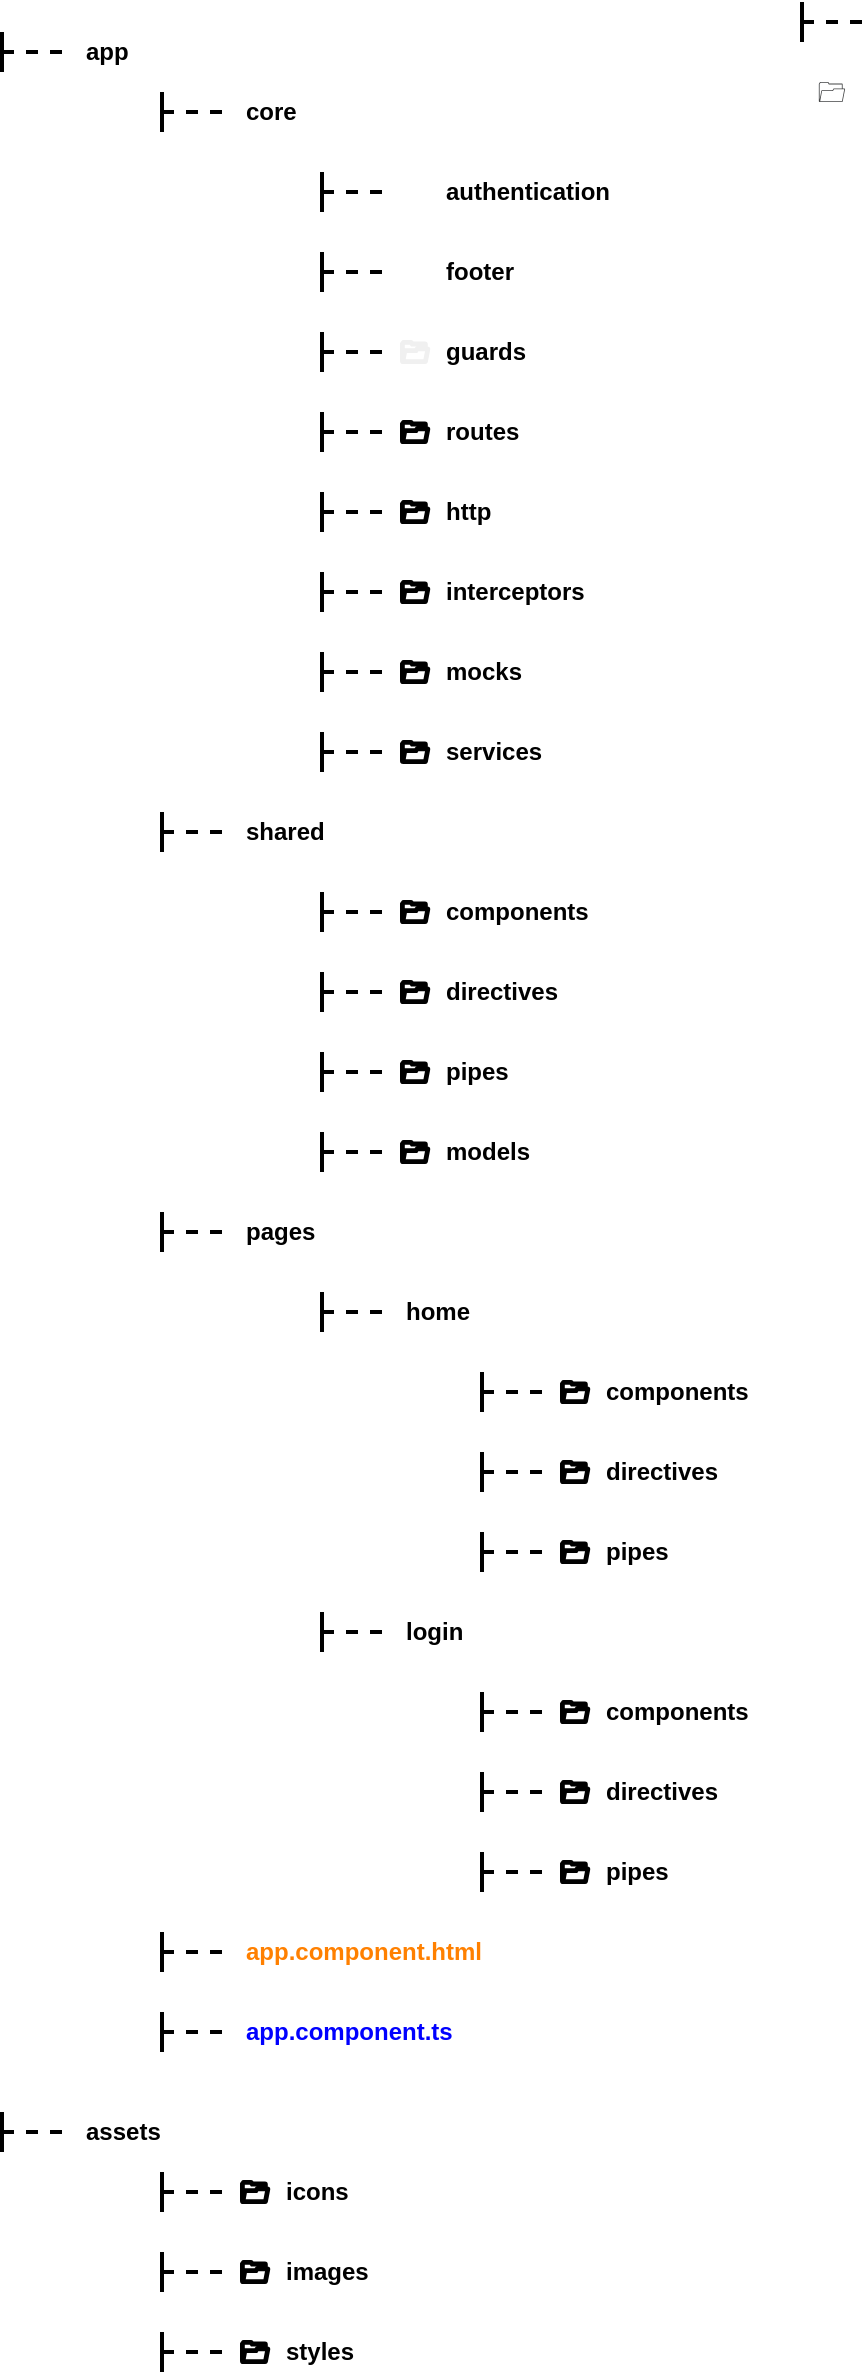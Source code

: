 <mxfile>
    <diagram id="8CcBC341IuZZa3H_uxYD" name="Página-1">
        <mxGraphModel dx="1066" dy="429" grid="1" gridSize="10" guides="1" tooltips="1" connect="1" arrows="1" fold="1" page="1" pageScale="1" pageWidth="500" pageHeight="1500" math="0" shadow="0">
            <root>
                <mxCell id="0"/>
                <mxCell id="1" parent="0"/>
                <mxCell id="kvc3ZFTSvaLIUoaevLGo-5" value="&lt;b&gt;app&lt;/b&gt;" style="text;html=1;strokeColor=none;fillColor=none;align=left;verticalAlign=middle;whiteSpace=wrap;rounded=0;strokeWidth=2;" parent="1" vertex="1">
                    <mxGeometry x="80" y="30" width="40" height="20" as="geometry"/>
                </mxCell>
                <mxCell id="kvc3ZFTSvaLIUoaevLGo-7" value="&lt;b&gt;core&lt;/b&gt;" style="text;html=1;strokeColor=none;fillColor=none;align=left;verticalAlign=middle;whiteSpace=wrap;rounded=0;strokeWidth=2;" parent="1" vertex="1">
                    <mxGeometry x="160" y="60" width="40" height="20" as="geometry"/>
                </mxCell>
                <mxCell id="kvc3ZFTSvaLIUoaevLGo-9" value="&lt;b&gt;authentication&lt;/b&gt;" style="text;html=1;strokeColor=none;fillColor=none;align=left;verticalAlign=middle;whiteSpace=wrap;rounded=0;strokeWidth=2;" parent="1" vertex="1">
                    <mxGeometry x="260" y="100" width="90" height="20" as="geometry"/>
                </mxCell>
                <mxCell id="kvc3ZFTSvaLIUoaevLGo-12" value="" style="group" parent="1" vertex="1" connectable="0">
                    <mxGeometry x="40" y="30" width="30" height="20" as="geometry"/>
                </mxCell>
                <mxCell id="kvc3ZFTSvaLIUoaevLGo-10" value="" style="endArrow=none;html=1;rounded=0;strokeWidth=2;" parent="kvc3ZFTSvaLIUoaevLGo-12" edge="1">
                    <mxGeometry width="50" height="50" relative="1" as="geometry">
                        <mxPoint y="20" as="sourcePoint"/>
                        <mxPoint as="targetPoint"/>
                    </mxGeometry>
                </mxCell>
                <mxCell id="kvc3ZFTSvaLIUoaevLGo-11" value="" style="endArrow=none;dashed=1;html=1;rounded=0;strokeWidth=2;" parent="kvc3ZFTSvaLIUoaevLGo-12" edge="1">
                    <mxGeometry width="50" height="50" relative="1" as="geometry">
                        <mxPoint y="10" as="sourcePoint"/>
                        <mxPoint x="30" y="10" as="targetPoint"/>
                    </mxGeometry>
                </mxCell>
                <mxCell id="kvc3ZFTSvaLIUoaevLGo-13" value="" style="group" parent="1" vertex="1" connectable="0">
                    <mxGeometry x="120" y="60" width="30" height="20" as="geometry"/>
                </mxCell>
                <mxCell id="kvc3ZFTSvaLIUoaevLGo-14" value="" style="endArrow=none;html=1;rounded=0;strokeWidth=2;" parent="kvc3ZFTSvaLIUoaevLGo-13" edge="1">
                    <mxGeometry width="50" height="50" relative="1" as="geometry">
                        <mxPoint y="20" as="sourcePoint"/>
                        <mxPoint as="targetPoint"/>
                    </mxGeometry>
                </mxCell>
                <mxCell id="kvc3ZFTSvaLIUoaevLGo-15" value="" style="endArrow=none;dashed=1;html=1;rounded=0;strokeWidth=2;" parent="kvc3ZFTSvaLIUoaevLGo-13" edge="1">
                    <mxGeometry width="50" height="50" relative="1" as="geometry">
                        <mxPoint y="10" as="sourcePoint"/>
                        <mxPoint x="30" y="10" as="targetPoint"/>
                    </mxGeometry>
                </mxCell>
                <mxCell id="kvc3ZFTSvaLIUoaevLGo-16" value="" style="group" parent="1" vertex="1" connectable="0">
                    <mxGeometry x="200" y="100" width="30" height="20" as="geometry"/>
                </mxCell>
                <mxCell id="kvc3ZFTSvaLIUoaevLGo-17" value="" style="endArrow=none;html=1;rounded=0;strokeWidth=2;" parent="kvc3ZFTSvaLIUoaevLGo-16" edge="1">
                    <mxGeometry width="50" height="50" relative="1" as="geometry">
                        <mxPoint y="20" as="sourcePoint"/>
                        <mxPoint as="targetPoint"/>
                    </mxGeometry>
                </mxCell>
                <mxCell id="kvc3ZFTSvaLIUoaevLGo-18" value="" style="endArrow=none;dashed=1;html=1;rounded=0;strokeWidth=2;" parent="kvc3ZFTSvaLIUoaevLGo-16" edge="1">
                    <mxGeometry width="50" height="50" relative="1" as="geometry">
                        <mxPoint y="10" as="sourcePoint"/>
                        <mxPoint x="30" y="10" as="targetPoint"/>
                    </mxGeometry>
                </mxCell>
                <mxCell id="kvc3ZFTSvaLIUoaevLGo-21" value="" style="group" parent="1" vertex="1" connectable="0">
                    <mxGeometry x="440" y="15" width="30" height="20" as="geometry"/>
                </mxCell>
                <mxCell id="kvc3ZFTSvaLIUoaevLGo-22" value="" style="endArrow=none;html=1;rounded=0;strokeWidth=2;" parent="kvc3ZFTSvaLIUoaevLGo-21" edge="1">
                    <mxGeometry width="50" height="50" relative="1" as="geometry">
                        <mxPoint y="20" as="sourcePoint"/>
                        <mxPoint as="targetPoint"/>
                    </mxGeometry>
                </mxCell>
                <mxCell id="kvc3ZFTSvaLIUoaevLGo-23" value="" style="endArrow=none;dashed=1;html=1;rounded=0;strokeWidth=2;" parent="kvc3ZFTSvaLIUoaevLGo-21" edge="1">
                    <mxGeometry width="50" height="50" relative="1" as="geometry">
                        <mxPoint y="10" as="sourcePoint"/>
                        <mxPoint x="30" y="10" as="targetPoint"/>
                    </mxGeometry>
                </mxCell>
                <mxCell id="kvc3ZFTSvaLIUoaevLGo-58" value="" style="sketch=0;pointerEvents=1;shadow=0;dashed=0;html=1;strokeColor=#FFFFFF;fillColor=#333333;aspect=fixed;labelPosition=center;verticalLabelPosition=bottom;verticalAlign=top;align=center;outlineConnect=0;shape=mxgraph.vvd.folder;strokeWidth=2;" parent="1" vertex="1">
                    <mxGeometry x="240" y="105" width="13.16" height="10" as="geometry"/>
                </mxCell>
                <mxCell id="kvc3ZFTSvaLIUoaevLGo-59" value="" style="sketch=0;pointerEvents=1;shadow=0;dashed=0;html=1;strokeColor=none;fillColor=#434445;aspect=fixed;labelPosition=center;verticalLabelPosition=bottom;verticalAlign=top;align=center;outlineConnect=0;shape=mxgraph.vvd.folder;strokeWidth=2;" parent="1" vertex="1">
                    <mxGeometry x="448.42" y="55" width="13.16" height="10" as="geometry"/>
                </mxCell>
                <mxCell id="kvc3ZFTSvaLIUoaevLGo-61" value="&lt;b&gt;footer&lt;/b&gt;" style="text;html=1;strokeColor=none;fillColor=none;align=left;verticalAlign=middle;whiteSpace=wrap;rounded=0;strokeWidth=2;" parent="1" vertex="1">
                    <mxGeometry x="260" y="140" width="50" height="20" as="geometry"/>
                </mxCell>
                <mxCell id="kvc3ZFTSvaLIUoaevLGo-62" value="" style="group" parent="1" vertex="1" connectable="0">
                    <mxGeometry x="200" y="140" width="30" height="20" as="geometry"/>
                </mxCell>
                <mxCell id="kvc3ZFTSvaLIUoaevLGo-63" value="" style="endArrow=none;html=1;rounded=0;strokeWidth=2;" parent="kvc3ZFTSvaLIUoaevLGo-62" edge="1">
                    <mxGeometry width="50" height="50" relative="1" as="geometry">
                        <mxPoint y="20" as="sourcePoint"/>
                        <mxPoint as="targetPoint"/>
                    </mxGeometry>
                </mxCell>
                <mxCell id="kvc3ZFTSvaLIUoaevLGo-64" value="" style="endArrow=none;dashed=1;html=1;rounded=0;strokeWidth=2;" parent="kvc3ZFTSvaLIUoaevLGo-62" edge="1">
                    <mxGeometry width="50" height="50" relative="1" as="geometry">
                        <mxPoint y="10" as="sourcePoint"/>
                        <mxPoint x="30" y="10" as="targetPoint"/>
                    </mxGeometry>
                </mxCell>
                <mxCell id="kvc3ZFTSvaLIUoaevLGo-65" value="" style="sketch=0;pointerEvents=1;shadow=0;dashed=0;html=1;strokeColor=#FFFFFF;fillColor=#333333;aspect=fixed;labelPosition=center;verticalLabelPosition=bottom;verticalAlign=top;align=center;outlineConnect=0;shape=mxgraph.vvd.folder;strokeWidth=2;" parent="1" vertex="1">
                    <mxGeometry x="240" y="145" width="13.16" height="10" as="geometry"/>
                </mxCell>
                <mxCell id="kvc3ZFTSvaLIUoaevLGo-71" value="&lt;b&gt;guards&lt;/b&gt;" style="text;html=1;strokeColor=none;fillColor=none;align=left;verticalAlign=middle;whiteSpace=wrap;rounded=0;strokeWidth=2;" parent="1" vertex="1">
                    <mxGeometry x="260" y="180" width="50" height="20" as="geometry"/>
                </mxCell>
                <mxCell id="kvc3ZFTSvaLIUoaevLGo-72" value="" style="group" parent="1" vertex="1" connectable="0">
                    <mxGeometry x="200" y="180" width="30" height="20" as="geometry"/>
                </mxCell>
                <mxCell id="kvc3ZFTSvaLIUoaevLGo-73" value="" style="endArrow=none;html=1;rounded=0;strokeWidth=2;" parent="kvc3ZFTSvaLIUoaevLGo-72" edge="1">
                    <mxGeometry width="50" height="50" relative="1" as="geometry">
                        <mxPoint y="20" as="sourcePoint"/>
                        <mxPoint as="targetPoint"/>
                    </mxGeometry>
                </mxCell>
                <mxCell id="kvc3ZFTSvaLIUoaevLGo-74" value="" style="endArrow=none;dashed=1;html=1;rounded=0;strokeWidth=2;" parent="kvc3ZFTSvaLIUoaevLGo-72" edge="1">
                    <mxGeometry width="50" height="50" relative="1" as="geometry">
                        <mxPoint y="10" as="sourcePoint"/>
                        <mxPoint x="30" y="10" as="targetPoint"/>
                    </mxGeometry>
                </mxCell>
                <mxCell id="kvc3ZFTSvaLIUoaevLGo-75" value="" style="sketch=0;pointerEvents=1;shadow=0;dashed=0;html=1;strokeColor=#F0F0F0;fillColor=#434445;aspect=fixed;labelPosition=center;verticalLabelPosition=bottom;verticalAlign=top;align=center;outlineConnect=0;shape=mxgraph.vvd.folder;strokeWidth=2;" parent="1" vertex="1">
                    <mxGeometry x="240" y="185" width="13.16" height="10" as="geometry"/>
                </mxCell>
                <mxCell id="kvc3ZFTSvaLIUoaevLGo-76" value="&lt;b&gt;http&lt;/b&gt;" style="text;html=1;strokeColor=none;fillColor=none;align=left;verticalAlign=middle;whiteSpace=wrap;rounded=0;strokeWidth=2;" parent="1" vertex="1">
                    <mxGeometry x="260" y="260" width="50" height="20" as="geometry"/>
                </mxCell>
                <mxCell id="kvc3ZFTSvaLIUoaevLGo-77" value="" style="group" parent="1" vertex="1" connectable="0">
                    <mxGeometry x="200" y="260" width="30" height="20" as="geometry"/>
                </mxCell>
                <mxCell id="kvc3ZFTSvaLIUoaevLGo-78" value="" style="endArrow=none;html=1;rounded=0;strokeWidth=2;" parent="kvc3ZFTSvaLIUoaevLGo-77" edge="1">
                    <mxGeometry width="50" height="50" relative="1" as="geometry">
                        <mxPoint y="20" as="sourcePoint"/>
                        <mxPoint as="targetPoint"/>
                    </mxGeometry>
                </mxCell>
                <mxCell id="kvc3ZFTSvaLIUoaevLGo-79" value="" style="endArrow=none;dashed=1;html=1;rounded=0;strokeWidth=2;" parent="kvc3ZFTSvaLIUoaevLGo-77" edge="1">
                    <mxGeometry width="50" height="50" relative="1" as="geometry">
                        <mxPoint y="10" as="sourcePoint"/>
                        <mxPoint x="30" y="10" as="targetPoint"/>
                    </mxGeometry>
                </mxCell>
                <mxCell id="kvc3ZFTSvaLIUoaevLGo-80" value="" style="sketch=0;pointerEvents=1;shadow=0;dashed=0;html=1;strokeColor=default;fillColor=#434445;aspect=fixed;labelPosition=center;verticalLabelPosition=bottom;verticalAlign=top;align=center;outlineConnect=0;shape=mxgraph.vvd.folder;strokeWidth=2;" parent="1" vertex="1">
                    <mxGeometry x="240" y="265" width="13.16" height="10" as="geometry"/>
                </mxCell>
                <mxCell id="kvc3ZFTSvaLIUoaevLGo-81" value="&lt;b&gt;interceptors&lt;/b&gt;" style="text;html=1;strokeColor=none;fillColor=none;align=left;verticalAlign=middle;whiteSpace=wrap;rounded=0;strokeWidth=2;" parent="1" vertex="1">
                    <mxGeometry x="260" y="300" width="90" height="20" as="geometry"/>
                </mxCell>
                <mxCell id="kvc3ZFTSvaLIUoaevLGo-82" value="" style="group" parent="1" vertex="1" connectable="0">
                    <mxGeometry x="200" y="300" width="30" height="20" as="geometry"/>
                </mxCell>
                <mxCell id="kvc3ZFTSvaLIUoaevLGo-83" value="" style="endArrow=none;html=1;rounded=0;strokeWidth=2;" parent="kvc3ZFTSvaLIUoaevLGo-82" edge="1">
                    <mxGeometry width="50" height="50" relative="1" as="geometry">
                        <mxPoint y="20" as="sourcePoint"/>
                        <mxPoint as="targetPoint"/>
                    </mxGeometry>
                </mxCell>
                <mxCell id="kvc3ZFTSvaLIUoaevLGo-84" value="" style="endArrow=none;dashed=1;html=1;rounded=0;strokeWidth=2;" parent="kvc3ZFTSvaLIUoaevLGo-82" edge="1">
                    <mxGeometry width="50" height="50" relative="1" as="geometry">
                        <mxPoint y="10" as="sourcePoint"/>
                        <mxPoint x="30" y="10" as="targetPoint"/>
                    </mxGeometry>
                </mxCell>
                <mxCell id="kvc3ZFTSvaLIUoaevLGo-85" value="" style="sketch=0;pointerEvents=1;shadow=0;dashed=0;html=1;strokeColor=default;fillColor=#434445;aspect=fixed;labelPosition=center;verticalLabelPosition=bottom;verticalAlign=top;align=center;outlineConnect=0;shape=mxgraph.vvd.folder;strokeWidth=2;" parent="1" vertex="1">
                    <mxGeometry x="240" y="305" width="13.16" height="10" as="geometry"/>
                </mxCell>
                <mxCell id="kvc3ZFTSvaLIUoaevLGo-86" value="&lt;b&gt;mocks&lt;/b&gt;" style="text;html=1;strokeColor=none;fillColor=none;align=left;verticalAlign=middle;whiteSpace=wrap;rounded=0;strokeWidth=2;" parent="1" vertex="1">
                    <mxGeometry x="260" y="340" width="50" height="20" as="geometry"/>
                </mxCell>
                <mxCell id="kvc3ZFTSvaLIUoaevLGo-87" value="" style="group" parent="1" vertex="1" connectable="0">
                    <mxGeometry x="200" y="340" width="30" height="20" as="geometry"/>
                </mxCell>
                <mxCell id="kvc3ZFTSvaLIUoaevLGo-88" value="" style="endArrow=none;html=1;rounded=0;strokeWidth=2;" parent="kvc3ZFTSvaLIUoaevLGo-87" edge="1">
                    <mxGeometry width="50" height="50" relative="1" as="geometry">
                        <mxPoint y="20" as="sourcePoint"/>
                        <mxPoint as="targetPoint"/>
                    </mxGeometry>
                </mxCell>
                <mxCell id="kvc3ZFTSvaLIUoaevLGo-89" value="" style="endArrow=none;dashed=1;html=1;rounded=0;strokeWidth=2;" parent="kvc3ZFTSvaLIUoaevLGo-87" edge="1">
                    <mxGeometry width="50" height="50" relative="1" as="geometry">
                        <mxPoint y="10" as="sourcePoint"/>
                        <mxPoint x="30" y="10" as="targetPoint"/>
                    </mxGeometry>
                </mxCell>
                <mxCell id="kvc3ZFTSvaLIUoaevLGo-90" value="" style="sketch=0;pointerEvents=1;shadow=0;dashed=0;html=1;strokeColor=default;fillColor=#434445;aspect=fixed;labelPosition=center;verticalLabelPosition=bottom;verticalAlign=top;align=center;outlineConnect=0;shape=mxgraph.vvd.folder;strokeWidth=2;" parent="1" vertex="1">
                    <mxGeometry x="240" y="345" width="13.16" height="10" as="geometry"/>
                </mxCell>
                <mxCell id="kvc3ZFTSvaLIUoaevLGo-91" value="&lt;b&gt;routes&lt;/b&gt;" style="text;html=1;strokeColor=none;fillColor=none;align=left;verticalAlign=middle;whiteSpace=wrap;rounded=0;strokeWidth=2;" parent="1" vertex="1">
                    <mxGeometry x="260" y="220" width="50" height="20" as="geometry"/>
                </mxCell>
                <mxCell id="kvc3ZFTSvaLIUoaevLGo-92" value="" style="group" parent="1" vertex="1" connectable="0">
                    <mxGeometry x="200" y="220" width="30" height="20" as="geometry"/>
                </mxCell>
                <mxCell id="kvc3ZFTSvaLIUoaevLGo-93" value="" style="endArrow=none;html=1;rounded=0;strokeWidth=2;" parent="kvc3ZFTSvaLIUoaevLGo-92" edge="1">
                    <mxGeometry width="50" height="50" relative="1" as="geometry">
                        <mxPoint y="20" as="sourcePoint"/>
                        <mxPoint as="targetPoint"/>
                    </mxGeometry>
                </mxCell>
                <mxCell id="kvc3ZFTSvaLIUoaevLGo-94" value="" style="endArrow=none;dashed=1;html=1;rounded=0;strokeWidth=2;" parent="kvc3ZFTSvaLIUoaevLGo-92" edge="1">
                    <mxGeometry width="50" height="50" relative="1" as="geometry">
                        <mxPoint y="10" as="sourcePoint"/>
                        <mxPoint x="30" y="10" as="targetPoint"/>
                    </mxGeometry>
                </mxCell>
                <mxCell id="kvc3ZFTSvaLIUoaevLGo-95" value="" style="sketch=0;pointerEvents=1;shadow=0;dashed=0;html=1;strokeColor=default;fillColor=#434445;aspect=fixed;labelPosition=center;verticalLabelPosition=bottom;verticalAlign=top;align=center;outlineConnect=0;shape=mxgraph.vvd.folder;strokeWidth=2;" parent="1" vertex="1">
                    <mxGeometry x="240" y="225" width="13.16" height="10" as="geometry"/>
                </mxCell>
                <mxCell id="kvc3ZFTSvaLIUoaevLGo-96" value="&lt;b&gt;services&lt;/b&gt;" style="text;html=1;strokeColor=none;fillColor=none;align=left;verticalAlign=middle;whiteSpace=wrap;rounded=0;strokeWidth=2;" parent="1" vertex="1">
                    <mxGeometry x="260" y="380" width="50" height="20" as="geometry"/>
                </mxCell>
                <mxCell id="kvc3ZFTSvaLIUoaevLGo-97" value="" style="group" parent="1" vertex="1" connectable="0">
                    <mxGeometry x="200" y="380" width="30" height="20" as="geometry"/>
                </mxCell>
                <mxCell id="kvc3ZFTSvaLIUoaevLGo-98" value="" style="endArrow=none;html=1;rounded=0;strokeWidth=2;" parent="kvc3ZFTSvaLIUoaevLGo-97" edge="1">
                    <mxGeometry width="50" height="50" relative="1" as="geometry">
                        <mxPoint y="20" as="sourcePoint"/>
                        <mxPoint as="targetPoint"/>
                    </mxGeometry>
                </mxCell>
                <mxCell id="kvc3ZFTSvaLIUoaevLGo-99" value="" style="endArrow=none;dashed=1;html=1;rounded=0;strokeWidth=2;" parent="kvc3ZFTSvaLIUoaevLGo-97" edge="1">
                    <mxGeometry width="50" height="50" relative="1" as="geometry">
                        <mxPoint y="10" as="sourcePoint"/>
                        <mxPoint x="30" y="10" as="targetPoint"/>
                    </mxGeometry>
                </mxCell>
                <mxCell id="kvc3ZFTSvaLIUoaevLGo-100" value="" style="sketch=0;pointerEvents=1;shadow=0;dashed=0;html=1;strokeColor=default;fillColor=#434445;aspect=fixed;labelPosition=center;verticalLabelPosition=bottom;verticalAlign=top;align=center;outlineConnect=0;shape=mxgraph.vvd.folder;strokeWidth=2;" parent="1" vertex="1">
                    <mxGeometry x="240" y="385" width="13.16" height="10" as="geometry"/>
                </mxCell>
                <mxCell id="kvc3ZFTSvaLIUoaevLGo-101" value="&lt;b&gt;shared&lt;/b&gt;" style="text;html=1;strokeColor=none;fillColor=none;align=left;verticalAlign=middle;whiteSpace=wrap;rounded=0;strokeWidth=2;" parent="1" vertex="1">
                    <mxGeometry x="160" y="420" width="40" height="20" as="geometry"/>
                </mxCell>
                <mxCell id="kvc3ZFTSvaLIUoaevLGo-102" value="" style="group" parent="1" vertex="1" connectable="0">
                    <mxGeometry x="120" y="420" width="30" height="20" as="geometry"/>
                </mxCell>
                <mxCell id="kvc3ZFTSvaLIUoaevLGo-103" value="" style="endArrow=none;html=1;rounded=0;strokeWidth=2;" parent="kvc3ZFTSvaLIUoaevLGo-102" edge="1">
                    <mxGeometry width="50" height="50" relative="1" as="geometry">
                        <mxPoint y="20" as="sourcePoint"/>
                        <mxPoint as="targetPoint"/>
                    </mxGeometry>
                </mxCell>
                <mxCell id="kvc3ZFTSvaLIUoaevLGo-104" value="" style="endArrow=none;dashed=1;html=1;rounded=0;strokeWidth=2;" parent="kvc3ZFTSvaLIUoaevLGo-102" edge="1">
                    <mxGeometry width="50" height="50" relative="1" as="geometry">
                        <mxPoint y="10" as="sourcePoint"/>
                        <mxPoint x="30" y="10" as="targetPoint"/>
                    </mxGeometry>
                </mxCell>
                <mxCell id="kvc3ZFTSvaLIUoaevLGo-105" value="&lt;b&gt;components&lt;/b&gt;" style="text;html=1;strokeColor=none;fillColor=none;align=left;verticalAlign=middle;whiteSpace=wrap;rounded=0;strokeWidth=2;" parent="1" vertex="1">
                    <mxGeometry x="260" y="460" width="80" height="20" as="geometry"/>
                </mxCell>
                <mxCell id="kvc3ZFTSvaLIUoaevLGo-106" value="" style="group" parent="1" vertex="1" connectable="0">
                    <mxGeometry x="200" y="460" width="30" height="20" as="geometry"/>
                </mxCell>
                <mxCell id="kvc3ZFTSvaLIUoaevLGo-107" value="" style="endArrow=none;html=1;rounded=0;strokeWidth=2;" parent="kvc3ZFTSvaLIUoaevLGo-106" edge="1">
                    <mxGeometry width="50" height="50" relative="1" as="geometry">
                        <mxPoint y="20" as="sourcePoint"/>
                        <mxPoint as="targetPoint"/>
                    </mxGeometry>
                </mxCell>
                <mxCell id="kvc3ZFTSvaLIUoaevLGo-108" value="" style="endArrow=none;dashed=1;html=1;rounded=0;strokeWidth=2;" parent="kvc3ZFTSvaLIUoaevLGo-106" edge="1">
                    <mxGeometry width="50" height="50" relative="1" as="geometry">
                        <mxPoint y="10" as="sourcePoint"/>
                        <mxPoint x="30" y="10" as="targetPoint"/>
                    </mxGeometry>
                </mxCell>
                <mxCell id="kvc3ZFTSvaLIUoaevLGo-109" value="" style="sketch=0;pointerEvents=1;shadow=0;dashed=0;html=1;strokeColor=default;fillColor=#434445;aspect=fixed;labelPosition=center;verticalLabelPosition=bottom;verticalAlign=top;align=center;outlineConnect=0;shape=mxgraph.vvd.folder;strokeWidth=2;" parent="1" vertex="1">
                    <mxGeometry x="240" y="465" width="13.16" height="10" as="geometry"/>
                </mxCell>
                <mxCell id="kvc3ZFTSvaLIUoaevLGo-110" value="&lt;b&gt;directives&lt;/b&gt;" style="text;html=1;strokeColor=none;fillColor=none;align=left;verticalAlign=middle;whiteSpace=wrap;rounded=0;strokeWidth=2;" parent="1" vertex="1">
                    <mxGeometry x="260" y="500" width="70" height="20" as="geometry"/>
                </mxCell>
                <mxCell id="kvc3ZFTSvaLIUoaevLGo-111" value="" style="group" parent="1" vertex="1" connectable="0">
                    <mxGeometry x="200" y="500" width="30" height="20" as="geometry"/>
                </mxCell>
                <mxCell id="kvc3ZFTSvaLIUoaevLGo-112" value="" style="endArrow=none;html=1;rounded=0;strokeWidth=2;" parent="kvc3ZFTSvaLIUoaevLGo-111" edge="1">
                    <mxGeometry width="50" height="50" relative="1" as="geometry">
                        <mxPoint y="20" as="sourcePoint"/>
                        <mxPoint as="targetPoint"/>
                    </mxGeometry>
                </mxCell>
                <mxCell id="kvc3ZFTSvaLIUoaevLGo-113" value="" style="endArrow=none;dashed=1;html=1;rounded=0;strokeWidth=2;" parent="kvc3ZFTSvaLIUoaevLGo-111" edge="1">
                    <mxGeometry width="50" height="50" relative="1" as="geometry">
                        <mxPoint y="10" as="sourcePoint"/>
                        <mxPoint x="30" y="10" as="targetPoint"/>
                    </mxGeometry>
                </mxCell>
                <mxCell id="kvc3ZFTSvaLIUoaevLGo-114" value="" style="sketch=0;pointerEvents=1;shadow=0;dashed=0;html=1;strokeColor=default;fillColor=#434445;aspect=fixed;labelPosition=center;verticalLabelPosition=bottom;verticalAlign=top;align=center;outlineConnect=0;shape=mxgraph.vvd.folder;strokeWidth=2;" parent="1" vertex="1">
                    <mxGeometry x="240" y="505" width="13.16" height="10" as="geometry"/>
                </mxCell>
                <mxCell id="kvc3ZFTSvaLIUoaevLGo-115" value="&lt;b&gt;pipes&lt;/b&gt;" style="text;html=1;strokeColor=none;fillColor=none;align=left;verticalAlign=middle;whiteSpace=wrap;rounded=0;strokeWidth=2;" parent="1" vertex="1">
                    <mxGeometry x="260" y="540" width="40" height="20" as="geometry"/>
                </mxCell>
                <mxCell id="kvc3ZFTSvaLIUoaevLGo-116" value="" style="group" parent="1" vertex="1" connectable="0">
                    <mxGeometry x="200" y="540" width="30" height="20" as="geometry"/>
                </mxCell>
                <mxCell id="kvc3ZFTSvaLIUoaevLGo-117" value="" style="endArrow=none;html=1;rounded=0;strokeWidth=2;" parent="kvc3ZFTSvaLIUoaevLGo-116" edge="1">
                    <mxGeometry width="50" height="50" relative="1" as="geometry">
                        <mxPoint y="20" as="sourcePoint"/>
                        <mxPoint as="targetPoint"/>
                    </mxGeometry>
                </mxCell>
                <mxCell id="kvc3ZFTSvaLIUoaevLGo-118" value="" style="endArrow=none;dashed=1;html=1;rounded=0;strokeWidth=2;" parent="kvc3ZFTSvaLIUoaevLGo-116" edge="1">
                    <mxGeometry width="50" height="50" relative="1" as="geometry">
                        <mxPoint y="10" as="sourcePoint"/>
                        <mxPoint x="30" y="10" as="targetPoint"/>
                    </mxGeometry>
                </mxCell>
                <mxCell id="kvc3ZFTSvaLIUoaevLGo-119" value="" style="sketch=0;pointerEvents=1;shadow=0;dashed=0;html=1;strokeColor=default;fillColor=#434445;aspect=fixed;labelPosition=center;verticalLabelPosition=bottom;verticalAlign=top;align=center;outlineConnect=0;shape=mxgraph.vvd.folder;strokeWidth=2;" parent="1" vertex="1">
                    <mxGeometry x="240" y="545" width="13.16" height="10" as="geometry"/>
                </mxCell>
                <mxCell id="kvc3ZFTSvaLIUoaevLGo-130" value="&lt;b&gt;models&lt;/b&gt;" style="text;html=1;strokeColor=none;fillColor=none;align=left;verticalAlign=middle;whiteSpace=wrap;rounded=0;strokeWidth=2;" parent="1" vertex="1">
                    <mxGeometry x="260" y="580" width="50" height="20" as="geometry"/>
                </mxCell>
                <mxCell id="kvc3ZFTSvaLIUoaevLGo-131" value="" style="group" parent="1" vertex="1" connectable="0">
                    <mxGeometry x="200" y="580" width="30" height="20" as="geometry"/>
                </mxCell>
                <mxCell id="kvc3ZFTSvaLIUoaevLGo-132" value="" style="endArrow=none;html=1;rounded=0;strokeWidth=2;" parent="kvc3ZFTSvaLIUoaevLGo-131" edge="1">
                    <mxGeometry width="50" height="50" relative="1" as="geometry">
                        <mxPoint y="20" as="sourcePoint"/>
                        <mxPoint as="targetPoint"/>
                    </mxGeometry>
                </mxCell>
                <mxCell id="kvc3ZFTSvaLIUoaevLGo-133" value="" style="endArrow=none;dashed=1;html=1;rounded=0;strokeWidth=2;" parent="kvc3ZFTSvaLIUoaevLGo-131" edge="1">
                    <mxGeometry width="50" height="50" relative="1" as="geometry">
                        <mxPoint y="10" as="sourcePoint"/>
                        <mxPoint x="30" y="10" as="targetPoint"/>
                    </mxGeometry>
                </mxCell>
                <mxCell id="kvc3ZFTSvaLIUoaevLGo-134" value="" style="sketch=0;pointerEvents=1;shadow=0;dashed=0;html=1;strokeColor=default;fillColor=#434445;aspect=fixed;labelPosition=center;verticalLabelPosition=bottom;verticalAlign=top;align=center;outlineConnect=0;shape=mxgraph.vvd.folder;strokeWidth=2;" parent="1" vertex="1">
                    <mxGeometry x="240" y="585" width="13.16" height="10" as="geometry"/>
                </mxCell>
                <mxCell id="kvc3ZFTSvaLIUoaevLGo-135" value="&lt;b&gt;pages&lt;/b&gt;" style="text;html=1;strokeColor=none;fillColor=none;align=left;verticalAlign=middle;whiteSpace=wrap;rounded=0;strokeWidth=2;" parent="1" vertex="1">
                    <mxGeometry x="160" y="620" width="40" height="20" as="geometry"/>
                </mxCell>
                <mxCell id="kvc3ZFTSvaLIUoaevLGo-136" value="" style="group" parent="1" vertex="1" connectable="0">
                    <mxGeometry x="120" y="620" width="30" height="20" as="geometry"/>
                </mxCell>
                <mxCell id="kvc3ZFTSvaLIUoaevLGo-137" value="" style="endArrow=none;html=1;rounded=0;strokeWidth=2;" parent="kvc3ZFTSvaLIUoaevLGo-136" edge="1">
                    <mxGeometry width="50" height="50" relative="1" as="geometry">
                        <mxPoint y="20" as="sourcePoint"/>
                        <mxPoint as="targetPoint"/>
                    </mxGeometry>
                </mxCell>
                <mxCell id="kvc3ZFTSvaLIUoaevLGo-138" value="" style="endArrow=none;dashed=1;html=1;rounded=0;strokeWidth=2;" parent="kvc3ZFTSvaLIUoaevLGo-136" edge="1">
                    <mxGeometry width="50" height="50" relative="1" as="geometry">
                        <mxPoint y="10" as="sourcePoint"/>
                        <mxPoint x="30" y="10" as="targetPoint"/>
                    </mxGeometry>
                </mxCell>
                <mxCell id="kvc3ZFTSvaLIUoaevLGo-139" value="&lt;b&gt;home&lt;/b&gt;" style="text;html=1;strokeColor=none;fillColor=none;align=left;verticalAlign=middle;whiteSpace=wrap;rounded=0;strokeWidth=2;" parent="1" vertex="1">
                    <mxGeometry x="240" y="660" width="50" height="20" as="geometry"/>
                </mxCell>
                <mxCell id="kvc3ZFTSvaLIUoaevLGo-140" value="" style="group" parent="1" vertex="1" connectable="0">
                    <mxGeometry x="200" y="660" width="30" height="20" as="geometry"/>
                </mxCell>
                <mxCell id="kvc3ZFTSvaLIUoaevLGo-141" value="" style="endArrow=none;html=1;rounded=0;strokeWidth=2;" parent="kvc3ZFTSvaLIUoaevLGo-140" edge="1">
                    <mxGeometry width="50" height="50" relative="1" as="geometry">
                        <mxPoint y="20" as="sourcePoint"/>
                        <mxPoint as="targetPoint"/>
                    </mxGeometry>
                </mxCell>
                <mxCell id="kvc3ZFTSvaLIUoaevLGo-142" value="" style="endArrow=none;dashed=1;html=1;rounded=0;strokeWidth=2;" parent="kvc3ZFTSvaLIUoaevLGo-140" edge="1">
                    <mxGeometry width="50" height="50" relative="1" as="geometry">
                        <mxPoint y="10" as="sourcePoint"/>
                        <mxPoint x="30" y="10" as="targetPoint"/>
                    </mxGeometry>
                </mxCell>
                <mxCell id="kvc3ZFTSvaLIUoaevLGo-144" value="&lt;b&gt;components&lt;/b&gt;" style="text;html=1;strokeColor=none;fillColor=none;align=left;verticalAlign=middle;whiteSpace=wrap;rounded=0;strokeWidth=2;" parent="1" vertex="1">
                    <mxGeometry x="340" y="700" width="80" height="20" as="geometry"/>
                </mxCell>
                <mxCell id="kvc3ZFTSvaLIUoaevLGo-145" value="" style="group" parent="1" vertex="1" connectable="0">
                    <mxGeometry x="280" y="700" width="30" height="20" as="geometry"/>
                </mxCell>
                <mxCell id="kvc3ZFTSvaLIUoaevLGo-146" value="" style="endArrow=none;html=1;rounded=0;strokeWidth=2;" parent="kvc3ZFTSvaLIUoaevLGo-145" edge="1">
                    <mxGeometry width="50" height="50" relative="1" as="geometry">
                        <mxPoint y="20" as="sourcePoint"/>
                        <mxPoint as="targetPoint"/>
                    </mxGeometry>
                </mxCell>
                <mxCell id="kvc3ZFTSvaLIUoaevLGo-147" value="" style="endArrow=none;dashed=1;html=1;rounded=0;strokeWidth=2;" parent="kvc3ZFTSvaLIUoaevLGo-145" edge="1">
                    <mxGeometry width="50" height="50" relative="1" as="geometry">
                        <mxPoint y="10" as="sourcePoint"/>
                        <mxPoint x="30" y="10" as="targetPoint"/>
                    </mxGeometry>
                </mxCell>
                <mxCell id="kvc3ZFTSvaLIUoaevLGo-148" value="" style="sketch=0;pointerEvents=1;shadow=0;dashed=0;html=1;strokeColor=default;fillColor=#434445;aspect=fixed;labelPosition=center;verticalLabelPosition=bottom;verticalAlign=top;align=center;outlineConnect=0;shape=mxgraph.vvd.folder;strokeWidth=2;" parent="1" vertex="1">
                    <mxGeometry x="320" y="705" width="13.16" height="10" as="geometry"/>
                </mxCell>
                <mxCell id="kvc3ZFTSvaLIUoaevLGo-149" value="&lt;b&gt;directives&lt;/b&gt;" style="text;html=1;strokeColor=none;fillColor=none;align=left;verticalAlign=middle;whiteSpace=wrap;rounded=0;strokeWidth=2;" parent="1" vertex="1">
                    <mxGeometry x="340" y="740" width="70" height="20" as="geometry"/>
                </mxCell>
                <mxCell id="kvc3ZFTSvaLIUoaevLGo-150" value="" style="group" parent="1" vertex="1" connectable="0">
                    <mxGeometry x="280" y="740" width="30" height="20" as="geometry"/>
                </mxCell>
                <mxCell id="kvc3ZFTSvaLIUoaevLGo-151" value="" style="endArrow=none;html=1;rounded=0;strokeWidth=2;" parent="kvc3ZFTSvaLIUoaevLGo-150" edge="1">
                    <mxGeometry width="50" height="50" relative="1" as="geometry">
                        <mxPoint y="20" as="sourcePoint"/>
                        <mxPoint as="targetPoint"/>
                    </mxGeometry>
                </mxCell>
                <mxCell id="kvc3ZFTSvaLIUoaevLGo-152" value="" style="endArrow=none;dashed=1;html=1;rounded=0;strokeWidth=2;" parent="kvc3ZFTSvaLIUoaevLGo-150" edge="1">
                    <mxGeometry width="50" height="50" relative="1" as="geometry">
                        <mxPoint y="10" as="sourcePoint"/>
                        <mxPoint x="30" y="10" as="targetPoint"/>
                    </mxGeometry>
                </mxCell>
                <mxCell id="kvc3ZFTSvaLIUoaevLGo-153" value="" style="sketch=0;pointerEvents=1;shadow=0;dashed=0;html=1;strokeColor=default;fillColor=#434445;aspect=fixed;labelPosition=center;verticalLabelPosition=bottom;verticalAlign=top;align=center;outlineConnect=0;shape=mxgraph.vvd.folder;strokeWidth=2;" parent="1" vertex="1">
                    <mxGeometry x="320" y="745" width="13.16" height="10" as="geometry"/>
                </mxCell>
                <mxCell id="kvc3ZFTSvaLIUoaevLGo-154" value="&lt;b&gt;pipes&lt;/b&gt;" style="text;html=1;strokeColor=none;fillColor=none;align=left;verticalAlign=middle;whiteSpace=wrap;rounded=0;strokeWidth=2;" parent="1" vertex="1">
                    <mxGeometry x="340" y="780" width="40" height="20" as="geometry"/>
                </mxCell>
                <mxCell id="kvc3ZFTSvaLIUoaevLGo-155" value="" style="group" parent="1" vertex="1" connectable="0">
                    <mxGeometry x="280" y="780" width="30" height="20" as="geometry"/>
                </mxCell>
                <mxCell id="kvc3ZFTSvaLIUoaevLGo-156" value="" style="endArrow=none;html=1;rounded=0;strokeWidth=2;" parent="kvc3ZFTSvaLIUoaevLGo-155" edge="1">
                    <mxGeometry width="50" height="50" relative="1" as="geometry">
                        <mxPoint y="20" as="sourcePoint"/>
                        <mxPoint as="targetPoint"/>
                    </mxGeometry>
                </mxCell>
                <mxCell id="kvc3ZFTSvaLIUoaevLGo-157" value="" style="endArrow=none;dashed=1;html=1;rounded=0;strokeWidth=2;" parent="kvc3ZFTSvaLIUoaevLGo-155" edge="1">
                    <mxGeometry width="50" height="50" relative="1" as="geometry">
                        <mxPoint y="10" as="sourcePoint"/>
                        <mxPoint x="30" y="10" as="targetPoint"/>
                    </mxGeometry>
                </mxCell>
                <mxCell id="kvc3ZFTSvaLIUoaevLGo-158" value="" style="sketch=0;pointerEvents=1;shadow=0;dashed=0;html=1;strokeColor=default;fillColor=#434445;aspect=fixed;labelPosition=center;verticalLabelPosition=bottom;verticalAlign=top;align=center;outlineConnect=0;shape=mxgraph.vvd.folder;strokeWidth=2;" parent="1" vertex="1">
                    <mxGeometry x="320" y="785" width="13.16" height="10" as="geometry"/>
                </mxCell>
                <mxCell id="kvc3ZFTSvaLIUoaevLGo-159" value="&lt;b&gt;login&lt;/b&gt;" style="text;html=1;strokeColor=none;fillColor=none;align=left;verticalAlign=middle;whiteSpace=wrap;rounded=0;strokeWidth=2;" parent="1" vertex="1">
                    <mxGeometry x="240" y="820" width="50" height="20" as="geometry"/>
                </mxCell>
                <mxCell id="kvc3ZFTSvaLIUoaevLGo-160" value="" style="group" parent="1" vertex="1" connectable="0">
                    <mxGeometry x="200" y="820" width="30" height="20" as="geometry"/>
                </mxCell>
                <mxCell id="kvc3ZFTSvaLIUoaevLGo-161" value="" style="endArrow=none;html=1;rounded=0;strokeWidth=2;" parent="kvc3ZFTSvaLIUoaevLGo-160" edge="1">
                    <mxGeometry width="50" height="50" relative="1" as="geometry">
                        <mxPoint y="20" as="sourcePoint"/>
                        <mxPoint as="targetPoint"/>
                    </mxGeometry>
                </mxCell>
                <mxCell id="kvc3ZFTSvaLIUoaevLGo-162" value="" style="endArrow=none;dashed=1;html=1;rounded=0;strokeWidth=2;" parent="kvc3ZFTSvaLIUoaevLGo-160" edge="1">
                    <mxGeometry width="50" height="50" relative="1" as="geometry">
                        <mxPoint y="10" as="sourcePoint"/>
                        <mxPoint x="30" y="10" as="targetPoint"/>
                    </mxGeometry>
                </mxCell>
                <mxCell id="kvc3ZFTSvaLIUoaevLGo-163" value="&lt;b&gt;components&lt;/b&gt;" style="text;html=1;strokeColor=none;fillColor=none;align=left;verticalAlign=middle;whiteSpace=wrap;rounded=0;strokeWidth=2;" parent="1" vertex="1">
                    <mxGeometry x="340" y="860" width="80" height="20" as="geometry"/>
                </mxCell>
                <mxCell id="kvc3ZFTSvaLIUoaevLGo-164" value="" style="group" parent="1" vertex="1" connectable="0">
                    <mxGeometry x="280" y="860" width="30" height="20" as="geometry"/>
                </mxCell>
                <mxCell id="kvc3ZFTSvaLIUoaevLGo-165" value="" style="endArrow=none;html=1;rounded=0;strokeWidth=2;" parent="kvc3ZFTSvaLIUoaevLGo-164" edge="1">
                    <mxGeometry width="50" height="50" relative="1" as="geometry">
                        <mxPoint y="20" as="sourcePoint"/>
                        <mxPoint as="targetPoint"/>
                    </mxGeometry>
                </mxCell>
                <mxCell id="kvc3ZFTSvaLIUoaevLGo-166" value="" style="endArrow=none;dashed=1;html=1;rounded=0;strokeWidth=2;" parent="kvc3ZFTSvaLIUoaevLGo-164" edge="1">
                    <mxGeometry width="50" height="50" relative="1" as="geometry">
                        <mxPoint y="10" as="sourcePoint"/>
                        <mxPoint x="30" y="10" as="targetPoint"/>
                    </mxGeometry>
                </mxCell>
                <mxCell id="kvc3ZFTSvaLIUoaevLGo-167" value="" style="sketch=0;pointerEvents=1;shadow=0;dashed=0;html=1;strokeColor=default;fillColor=#434445;aspect=fixed;labelPosition=center;verticalLabelPosition=bottom;verticalAlign=top;align=center;outlineConnect=0;shape=mxgraph.vvd.folder;strokeWidth=2;" parent="1" vertex="1">
                    <mxGeometry x="320" y="865" width="13.16" height="10" as="geometry"/>
                </mxCell>
                <mxCell id="kvc3ZFTSvaLIUoaevLGo-168" value="&lt;b&gt;directives&lt;/b&gt;" style="text;html=1;strokeColor=none;fillColor=none;align=left;verticalAlign=middle;whiteSpace=wrap;rounded=0;strokeWidth=2;" parent="1" vertex="1">
                    <mxGeometry x="340" y="900" width="70" height="20" as="geometry"/>
                </mxCell>
                <mxCell id="kvc3ZFTSvaLIUoaevLGo-169" value="" style="group" parent="1" vertex="1" connectable="0">
                    <mxGeometry x="280" y="900" width="30" height="20" as="geometry"/>
                </mxCell>
                <mxCell id="kvc3ZFTSvaLIUoaevLGo-170" value="" style="endArrow=none;html=1;rounded=0;strokeWidth=2;" parent="kvc3ZFTSvaLIUoaevLGo-169" edge="1">
                    <mxGeometry width="50" height="50" relative="1" as="geometry">
                        <mxPoint y="20" as="sourcePoint"/>
                        <mxPoint as="targetPoint"/>
                    </mxGeometry>
                </mxCell>
                <mxCell id="kvc3ZFTSvaLIUoaevLGo-171" value="" style="endArrow=none;dashed=1;html=1;rounded=0;strokeWidth=2;" parent="kvc3ZFTSvaLIUoaevLGo-169" edge="1">
                    <mxGeometry width="50" height="50" relative="1" as="geometry">
                        <mxPoint y="10" as="sourcePoint"/>
                        <mxPoint x="30" y="10" as="targetPoint"/>
                    </mxGeometry>
                </mxCell>
                <mxCell id="kvc3ZFTSvaLIUoaevLGo-172" value="" style="sketch=0;pointerEvents=1;shadow=0;dashed=0;html=1;strokeColor=default;fillColor=#434445;aspect=fixed;labelPosition=center;verticalLabelPosition=bottom;verticalAlign=top;align=center;outlineConnect=0;shape=mxgraph.vvd.folder;strokeWidth=2;" parent="1" vertex="1">
                    <mxGeometry x="320" y="905" width="13.16" height="10" as="geometry"/>
                </mxCell>
                <mxCell id="kvc3ZFTSvaLIUoaevLGo-173" value="&lt;b&gt;pipes&lt;/b&gt;" style="text;html=1;strokeColor=none;fillColor=none;align=left;verticalAlign=middle;whiteSpace=wrap;rounded=0;strokeWidth=2;" parent="1" vertex="1">
                    <mxGeometry x="340" y="940" width="40" height="20" as="geometry"/>
                </mxCell>
                <mxCell id="kvc3ZFTSvaLIUoaevLGo-174" value="" style="group" parent="1" vertex="1" connectable="0">
                    <mxGeometry x="280" y="940" width="30" height="20" as="geometry"/>
                </mxCell>
                <mxCell id="kvc3ZFTSvaLIUoaevLGo-175" value="" style="endArrow=none;html=1;rounded=0;strokeWidth=2;" parent="kvc3ZFTSvaLIUoaevLGo-174" edge="1">
                    <mxGeometry width="50" height="50" relative="1" as="geometry">
                        <mxPoint y="20" as="sourcePoint"/>
                        <mxPoint as="targetPoint"/>
                    </mxGeometry>
                </mxCell>
                <mxCell id="kvc3ZFTSvaLIUoaevLGo-176" value="" style="endArrow=none;dashed=1;html=1;rounded=0;strokeWidth=2;" parent="kvc3ZFTSvaLIUoaevLGo-174" edge="1">
                    <mxGeometry width="50" height="50" relative="1" as="geometry">
                        <mxPoint y="10" as="sourcePoint"/>
                        <mxPoint x="30" y="10" as="targetPoint"/>
                    </mxGeometry>
                </mxCell>
                <mxCell id="kvc3ZFTSvaLIUoaevLGo-177" value="" style="sketch=0;pointerEvents=1;shadow=0;dashed=0;html=1;strokeColor=default;fillColor=#434445;aspect=fixed;labelPosition=center;verticalLabelPosition=bottom;verticalAlign=top;align=center;outlineConnect=0;shape=mxgraph.vvd.folder;strokeWidth=2;" parent="1" vertex="1">
                    <mxGeometry x="320" y="945" width="13.16" height="10" as="geometry"/>
                </mxCell>
                <mxCell id="kvc3ZFTSvaLIUoaevLGo-178" value="&lt;b&gt;assets&lt;/b&gt;" style="text;html=1;strokeColor=none;fillColor=none;align=left;verticalAlign=middle;whiteSpace=wrap;rounded=0;strokeWidth=2;" parent="1" vertex="1">
                    <mxGeometry x="80" y="1070" width="40" height="20" as="geometry"/>
                </mxCell>
                <mxCell id="kvc3ZFTSvaLIUoaevLGo-179" value="" style="group" parent="1" vertex="1" connectable="0">
                    <mxGeometry x="40" y="1070" width="30" height="20" as="geometry"/>
                </mxCell>
                <mxCell id="kvc3ZFTSvaLIUoaevLGo-180" value="" style="endArrow=none;html=1;rounded=0;strokeWidth=2;" parent="kvc3ZFTSvaLIUoaevLGo-179" edge="1">
                    <mxGeometry width="50" height="50" relative="1" as="geometry">
                        <mxPoint y="20" as="sourcePoint"/>
                        <mxPoint as="targetPoint"/>
                    </mxGeometry>
                </mxCell>
                <mxCell id="kvc3ZFTSvaLIUoaevLGo-181" value="" style="endArrow=none;dashed=1;html=1;rounded=0;strokeWidth=2;" parent="kvc3ZFTSvaLIUoaevLGo-179" edge="1">
                    <mxGeometry width="50" height="50" relative="1" as="geometry">
                        <mxPoint y="10" as="sourcePoint"/>
                        <mxPoint x="30" y="10" as="targetPoint"/>
                    </mxGeometry>
                </mxCell>
                <mxCell id="kvc3ZFTSvaLIUoaevLGo-186" value="&lt;b&gt;icons&lt;/b&gt;" style="text;html=1;strokeColor=none;fillColor=none;align=left;verticalAlign=middle;whiteSpace=wrap;rounded=0;strokeWidth=2;" parent="1" vertex="1">
                    <mxGeometry x="180" y="1100" width="40" height="20" as="geometry"/>
                </mxCell>
                <mxCell id="kvc3ZFTSvaLIUoaevLGo-187" value="" style="group" parent="1" vertex="1" connectable="0">
                    <mxGeometry x="120" y="1100" width="30" height="20" as="geometry"/>
                </mxCell>
                <mxCell id="kvc3ZFTSvaLIUoaevLGo-188" value="" style="endArrow=none;html=1;rounded=0;strokeWidth=2;" parent="kvc3ZFTSvaLIUoaevLGo-187" edge="1">
                    <mxGeometry width="50" height="50" relative="1" as="geometry">
                        <mxPoint y="20" as="sourcePoint"/>
                        <mxPoint as="targetPoint"/>
                    </mxGeometry>
                </mxCell>
                <mxCell id="kvc3ZFTSvaLIUoaevLGo-189" value="" style="endArrow=none;dashed=1;html=1;rounded=0;strokeWidth=2;" parent="kvc3ZFTSvaLIUoaevLGo-187" edge="1">
                    <mxGeometry width="50" height="50" relative="1" as="geometry">
                        <mxPoint y="10" as="sourcePoint"/>
                        <mxPoint x="30" y="10" as="targetPoint"/>
                    </mxGeometry>
                </mxCell>
                <mxCell id="kvc3ZFTSvaLIUoaevLGo-190" value="" style="sketch=0;pointerEvents=1;shadow=0;dashed=0;html=1;strokeColor=default;fillColor=#434445;aspect=fixed;labelPosition=center;verticalLabelPosition=bottom;verticalAlign=top;align=center;outlineConnect=0;shape=mxgraph.vvd.folder;strokeWidth=2;" parent="1" vertex="1">
                    <mxGeometry x="160" y="1105" width="13.16" height="10" as="geometry"/>
                </mxCell>
                <mxCell id="kvc3ZFTSvaLIUoaevLGo-191" value="&lt;b&gt;images&lt;/b&gt;" style="text;html=1;strokeColor=none;fillColor=none;align=left;verticalAlign=middle;whiteSpace=wrap;rounded=0;strokeWidth=2;" parent="1" vertex="1">
                    <mxGeometry x="180" y="1140" width="50" height="20" as="geometry"/>
                </mxCell>
                <mxCell id="kvc3ZFTSvaLIUoaevLGo-192" value="" style="group" parent="1" vertex="1" connectable="0">
                    <mxGeometry x="120" y="1140" width="30" height="20" as="geometry"/>
                </mxCell>
                <mxCell id="kvc3ZFTSvaLIUoaevLGo-193" value="" style="endArrow=none;html=1;rounded=0;strokeWidth=2;" parent="kvc3ZFTSvaLIUoaevLGo-192" edge="1">
                    <mxGeometry width="50" height="50" relative="1" as="geometry">
                        <mxPoint y="20" as="sourcePoint"/>
                        <mxPoint as="targetPoint"/>
                    </mxGeometry>
                </mxCell>
                <mxCell id="kvc3ZFTSvaLIUoaevLGo-194" value="" style="endArrow=none;dashed=1;html=1;rounded=0;strokeWidth=2;" parent="kvc3ZFTSvaLIUoaevLGo-192" edge="1">
                    <mxGeometry width="50" height="50" relative="1" as="geometry">
                        <mxPoint y="10" as="sourcePoint"/>
                        <mxPoint x="30" y="10" as="targetPoint"/>
                    </mxGeometry>
                </mxCell>
                <mxCell id="kvc3ZFTSvaLIUoaevLGo-195" value="" style="sketch=0;pointerEvents=1;shadow=0;dashed=0;html=1;strokeColor=default;fillColor=#434445;aspect=fixed;labelPosition=center;verticalLabelPosition=bottom;verticalAlign=top;align=center;outlineConnect=0;shape=mxgraph.vvd.folder;strokeWidth=2;" parent="1" vertex="1">
                    <mxGeometry x="160" y="1145" width="13.16" height="10" as="geometry"/>
                </mxCell>
                <mxCell id="kvc3ZFTSvaLIUoaevLGo-196" value="&lt;b&gt;styles&lt;/b&gt;" style="text;html=1;strokeColor=none;fillColor=none;align=left;verticalAlign=middle;whiteSpace=wrap;rounded=0;strokeWidth=2;" parent="1" vertex="1">
                    <mxGeometry x="180" y="1180" width="40" height="20" as="geometry"/>
                </mxCell>
                <mxCell id="kvc3ZFTSvaLIUoaevLGo-197" value="" style="group" parent="1" vertex="1" connectable="0">
                    <mxGeometry x="120" y="1180" width="30" height="20" as="geometry"/>
                </mxCell>
                <mxCell id="kvc3ZFTSvaLIUoaevLGo-198" value="" style="endArrow=none;html=1;rounded=0;strokeWidth=2;" parent="kvc3ZFTSvaLIUoaevLGo-197" edge="1">
                    <mxGeometry width="50" height="50" relative="1" as="geometry">
                        <mxPoint y="20" as="sourcePoint"/>
                        <mxPoint as="targetPoint"/>
                    </mxGeometry>
                </mxCell>
                <mxCell id="kvc3ZFTSvaLIUoaevLGo-199" value="" style="endArrow=none;dashed=1;html=1;rounded=0;strokeWidth=2;" parent="kvc3ZFTSvaLIUoaevLGo-197" edge="1">
                    <mxGeometry width="50" height="50" relative="1" as="geometry">
                        <mxPoint y="10" as="sourcePoint"/>
                        <mxPoint x="30" y="10" as="targetPoint"/>
                    </mxGeometry>
                </mxCell>
                <mxCell id="kvc3ZFTSvaLIUoaevLGo-200" value="" style="sketch=0;pointerEvents=1;shadow=0;dashed=0;html=1;strokeColor=default;fillColor=#434445;aspect=fixed;labelPosition=center;verticalLabelPosition=bottom;verticalAlign=top;align=center;outlineConnect=0;shape=mxgraph.vvd.folder;strokeWidth=2;" parent="1" vertex="1">
                    <mxGeometry x="160" y="1185" width="13.16" height="10" as="geometry"/>
                </mxCell>
                <mxCell id="kvc3ZFTSvaLIUoaevLGo-201" value="&lt;b&gt;&lt;font color=&quot;#ff8000&quot;&gt;app.component.html&lt;/font&gt;&lt;/b&gt;" style="text;html=1;strokeColor=none;fillColor=none;align=left;verticalAlign=middle;whiteSpace=wrap;rounded=0;strokeWidth=2;" parent="1" vertex="1">
                    <mxGeometry x="160" y="980" width="130" height="20" as="geometry"/>
                </mxCell>
                <mxCell id="kvc3ZFTSvaLIUoaevLGo-202" value="" style="group" parent="1" vertex="1" connectable="0">
                    <mxGeometry x="120" y="980" width="30" height="20" as="geometry"/>
                </mxCell>
                <mxCell id="kvc3ZFTSvaLIUoaevLGo-203" value="" style="endArrow=none;html=1;rounded=0;strokeWidth=2;" parent="kvc3ZFTSvaLIUoaevLGo-202" edge="1">
                    <mxGeometry width="50" height="50" relative="1" as="geometry">
                        <mxPoint y="20" as="sourcePoint"/>
                        <mxPoint as="targetPoint"/>
                    </mxGeometry>
                </mxCell>
                <mxCell id="kvc3ZFTSvaLIUoaevLGo-204" value="" style="endArrow=none;dashed=1;html=1;rounded=0;strokeWidth=2;" parent="kvc3ZFTSvaLIUoaevLGo-202" edge="1">
                    <mxGeometry width="50" height="50" relative="1" as="geometry">
                        <mxPoint y="10" as="sourcePoint"/>
                        <mxPoint x="30" y="10" as="targetPoint"/>
                    </mxGeometry>
                </mxCell>
                <mxCell id="kvc3ZFTSvaLIUoaevLGo-205" value="&lt;b&gt;&lt;font color=&quot;#0000ff&quot;&gt;app.component.ts&lt;/font&gt;&lt;/b&gt;" style="text;html=1;strokeColor=none;fillColor=none;align=left;verticalAlign=middle;whiteSpace=wrap;rounded=0;strokeWidth=2;" parent="1" vertex="1">
                    <mxGeometry x="160" y="1020" width="120" height="20" as="geometry"/>
                </mxCell>
                <mxCell id="kvc3ZFTSvaLIUoaevLGo-206" value="" style="group" parent="1" vertex="1" connectable="0">
                    <mxGeometry x="120" y="1020" width="30" height="20" as="geometry"/>
                </mxCell>
                <mxCell id="kvc3ZFTSvaLIUoaevLGo-207" value="" style="endArrow=none;html=1;rounded=0;strokeWidth=2;" parent="kvc3ZFTSvaLIUoaevLGo-206" edge="1">
                    <mxGeometry width="50" height="50" relative="1" as="geometry">
                        <mxPoint y="20" as="sourcePoint"/>
                        <mxPoint as="targetPoint"/>
                    </mxGeometry>
                </mxCell>
                <mxCell id="kvc3ZFTSvaLIUoaevLGo-208" value="" style="endArrow=none;dashed=1;html=1;rounded=0;strokeWidth=2;" parent="kvc3ZFTSvaLIUoaevLGo-206" edge="1">
                    <mxGeometry width="50" height="50" relative="1" as="geometry">
                        <mxPoint y="10" as="sourcePoint"/>
                        <mxPoint x="30" y="10" as="targetPoint"/>
                    </mxGeometry>
                </mxCell>
            </root>
        </mxGraphModel>
    </diagram>
</mxfile>